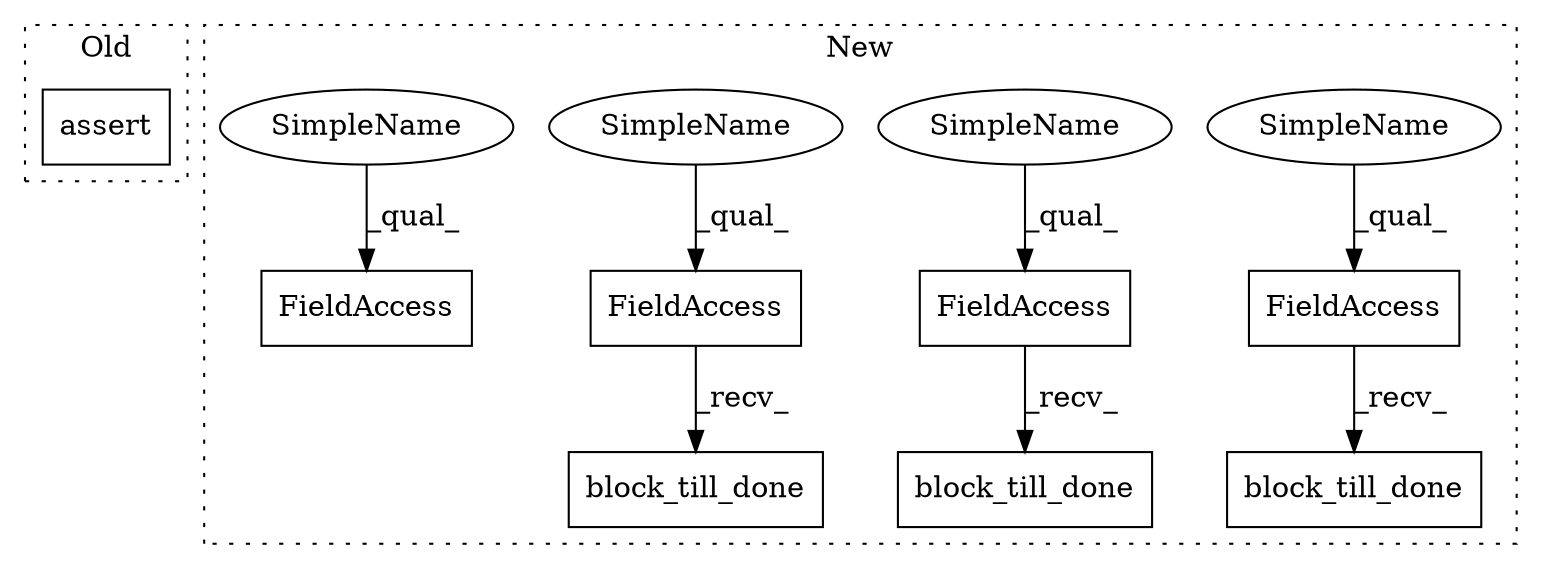 digraph G {
subgraph cluster0 {
1 [label="assert" a="32" s="7569,7607" l="12,1" shape="box"];
label = "Old";
style="dotted";
}
subgraph cluster1 {
2 [label="block_till_done" a="32" s="8091" l="17" shape="box"];
3 [label="FieldAccess" a="22" s="8081" l="9" shape="box"];
4 [label="FieldAccess" a="22" s="8307" l="9" shape="box"];
5 [label="block_till_done" a="32" s="8317" l="17" shape="box"];
6 [label="FieldAccess" a="22" s="8169" l="9" shape="box"];
7 [label="block_till_done" a="32" s="8179" l="17" shape="box"];
8 [label="FieldAccess" a="22" s="7862" l="9" shape="box"];
9 [label="SimpleName" a="42" s="8307" l="4" shape="ellipse"];
10 [label="SimpleName" a="42" s="8081" l="4" shape="ellipse"];
11 [label="SimpleName" a="42" s="8169" l="4" shape="ellipse"];
12 [label="SimpleName" a="42" s="7862" l="4" shape="ellipse"];
label = "New";
style="dotted";
}
3 -> 2 [label="_recv_"];
4 -> 5 [label="_recv_"];
6 -> 7 [label="_recv_"];
9 -> 4 [label="_qual_"];
10 -> 3 [label="_qual_"];
11 -> 6 [label="_qual_"];
12 -> 8 [label="_qual_"];
}